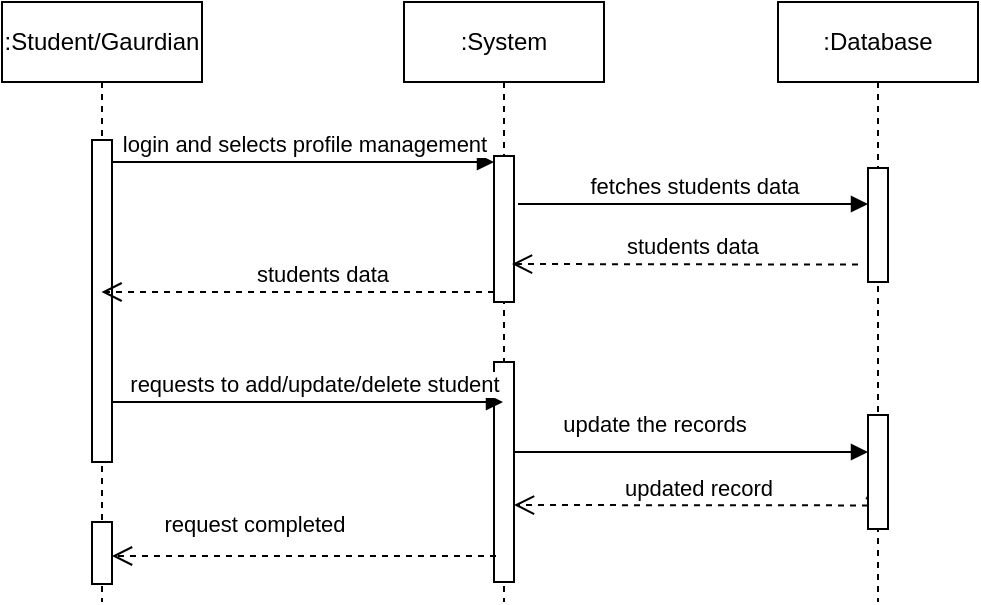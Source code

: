 <mxfile version="22.0.2" type="device">
  <diagram name="Page-1" id="2YBvvXClWsGukQMizWep">
    <mxGraphModel dx="767" dy="449" grid="1" gridSize="10" guides="1" tooltips="1" connect="1" arrows="1" fold="1" page="1" pageScale="1" pageWidth="850" pageHeight="1100" math="0" shadow="0">
      <root>
        <mxCell id="0" />
        <mxCell id="1" parent="0" />
        <mxCell id="aM9ryv3xv72pqoxQDRHE-5" value=":System" style="shape=umlLifeline;perimeter=lifelinePerimeter;whiteSpace=wrap;html=1;container=0;dropTarget=0;collapsible=0;recursiveResize=0;outlineConnect=0;portConstraint=eastwest;newEdgeStyle={&quot;edgeStyle&quot;:&quot;elbowEdgeStyle&quot;,&quot;elbow&quot;:&quot;vertical&quot;,&quot;curved&quot;:0,&quot;rounded&quot;:0};" parent="1" vertex="1">
          <mxGeometry x="235" y="40" width="100" height="300" as="geometry" />
        </mxCell>
        <mxCell id="aM9ryv3xv72pqoxQDRHE-6" value="" style="html=1;points=[];perimeter=orthogonalPerimeter;outlineConnect=0;targetShapes=umlLifeline;portConstraint=eastwest;newEdgeStyle={&quot;edgeStyle&quot;:&quot;elbowEdgeStyle&quot;,&quot;elbow&quot;:&quot;vertical&quot;,&quot;curved&quot;:0,&quot;rounded&quot;:0};" parent="aM9ryv3xv72pqoxQDRHE-5" vertex="1">
          <mxGeometry x="45" y="77" width="10" height="73" as="geometry" />
        </mxCell>
        <mxCell id="m06igTMnx7oIf_TWPxWL-19" value="" style="html=1;points=[];perimeter=orthogonalPerimeter;outlineConnect=0;targetShapes=umlLifeline;portConstraint=eastwest;newEdgeStyle={&quot;edgeStyle&quot;:&quot;elbowEdgeStyle&quot;,&quot;elbow&quot;:&quot;vertical&quot;,&quot;curved&quot;:0,&quot;rounded&quot;:0};" vertex="1" parent="aM9ryv3xv72pqoxQDRHE-5">
          <mxGeometry x="45" y="180" width="10" height="110" as="geometry" />
        </mxCell>
        <mxCell id="aM9ryv3xv72pqoxQDRHE-7" value="login and selects profile management" style="html=1;verticalAlign=bottom;endArrow=block;edgeStyle=elbowEdgeStyle;elbow=vertical;curved=0;rounded=0;" parent="1" source="m06igTMnx7oIf_TWPxWL-4" target="aM9ryv3xv72pqoxQDRHE-6" edge="1">
          <mxGeometry x="0.004" relative="1" as="geometry">
            <mxPoint x="110.0" y="120.0" as="sourcePoint" />
            <Array as="points">
              <mxPoint x="195" y="120" />
            </Array>
            <mxPoint as="offset" />
          </mxGeometry>
        </mxCell>
        <mxCell id="m06igTMnx7oIf_TWPxWL-1" value=":Database" style="shape=umlLifeline;perimeter=lifelinePerimeter;whiteSpace=wrap;html=1;container=0;dropTarget=0;collapsible=0;recursiveResize=0;outlineConnect=0;portConstraint=eastwest;newEdgeStyle={&quot;edgeStyle&quot;:&quot;elbowEdgeStyle&quot;,&quot;elbow&quot;:&quot;vertical&quot;,&quot;curved&quot;:0,&quot;rounded&quot;:0};" vertex="1" parent="1">
          <mxGeometry x="422" y="40" width="100" height="300" as="geometry" />
        </mxCell>
        <mxCell id="m06igTMnx7oIf_TWPxWL-2" value="" style="html=1;points=[];perimeter=orthogonalPerimeter;outlineConnect=0;targetShapes=umlLifeline;portConstraint=eastwest;newEdgeStyle={&quot;edgeStyle&quot;:&quot;elbowEdgeStyle&quot;,&quot;elbow&quot;:&quot;vertical&quot;,&quot;curved&quot;:0,&quot;rounded&quot;:0};" vertex="1" parent="m06igTMnx7oIf_TWPxWL-1">
          <mxGeometry x="45" y="83" width="10" height="57" as="geometry" />
        </mxCell>
        <mxCell id="m06igTMnx7oIf_TWPxWL-3" value=":Student/Gaurdian" style="shape=umlLifeline;perimeter=lifelinePerimeter;whiteSpace=wrap;html=1;container=0;dropTarget=0;collapsible=0;recursiveResize=0;outlineConnect=0;portConstraint=eastwest;newEdgeStyle={&quot;edgeStyle&quot;:&quot;elbowEdgeStyle&quot;,&quot;elbow&quot;:&quot;vertical&quot;,&quot;curved&quot;:0,&quot;rounded&quot;:0};" vertex="1" parent="1">
          <mxGeometry x="34" y="40" width="100" height="300" as="geometry" />
        </mxCell>
        <mxCell id="m06igTMnx7oIf_TWPxWL-4" value="" style="html=1;points=[];perimeter=orthogonalPerimeter;outlineConnect=0;targetShapes=umlLifeline;portConstraint=eastwest;newEdgeStyle={&quot;edgeStyle&quot;:&quot;elbowEdgeStyle&quot;,&quot;elbow&quot;:&quot;vertical&quot;,&quot;curved&quot;:0,&quot;rounded&quot;:0};" vertex="1" parent="m06igTMnx7oIf_TWPxWL-3">
          <mxGeometry x="45" y="69" width="10" height="161" as="geometry" />
        </mxCell>
        <mxCell id="m06igTMnx7oIf_TWPxWL-8" value="" style="html=1;points=[];perimeter=orthogonalPerimeter;outlineConnect=0;targetShapes=umlLifeline;portConstraint=eastwest;newEdgeStyle={&quot;edgeStyle&quot;:&quot;elbowEdgeStyle&quot;,&quot;elbow&quot;:&quot;vertical&quot;,&quot;curved&quot;:0,&quot;rounded&quot;:0};" vertex="1" parent="m06igTMnx7oIf_TWPxWL-3">
          <mxGeometry x="45" y="260" width="10" height="31" as="geometry" />
        </mxCell>
        <mxCell id="m06igTMnx7oIf_TWPxWL-7" value="request completed" style="html=1;verticalAlign=bottom;endArrow=open;dashed=1;endSize=8;edgeStyle=elbowEdgeStyle;elbow=vertical;curved=0;rounded=0;" edge="1" parent="1" target="m06igTMnx7oIf_TWPxWL-8">
          <mxGeometry x="0.26" y="-7" relative="1" as="geometry">
            <mxPoint x="101" y="317" as="targetPoint" />
            <Array as="points">
              <mxPoint x="206" y="317" />
            </Array>
            <mxPoint x="281" y="317" as="sourcePoint" />
            <mxPoint as="offset" />
          </mxGeometry>
        </mxCell>
        <mxCell id="m06igTMnx7oIf_TWPxWL-17" value="students data" style="html=1;verticalAlign=bottom;endArrow=open;dashed=1;endSize=8;edgeStyle=elbowEdgeStyle;elbow=vertical;curved=0;rounded=0;" edge="1" parent="1">
          <mxGeometry x="-0.042" relative="1" as="geometry">
            <mxPoint x="289" y="171" as="targetPoint" />
            <Array as="points" />
            <mxPoint x="462.0" y="171.3" as="sourcePoint" />
            <mxPoint as="offset" />
          </mxGeometry>
        </mxCell>
        <mxCell id="m06igTMnx7oIf_TWPxWL-20" value="requests to add/update/delete student" style="html=1;verticalAlign=bottom;endArrow=block;edgeStyle=elbowEdgeStyle;elbow=vertical;curved=0;rounded=0;" edge="1" parent="1" source="m06igTMnx7oIf_TWPxWL-4" target="aM9ryv3xv72pqoxQDRHE-5">
          <mxGeometry x="0.033" relative="1" as="geometry">
            <mxPoint x="100" y="240" as="sourcePoint" />
            <Array as="points">
              <mxPoint x="195" y="240" />
            </Array>
            <mxPoint x="450.13" y="193.69" as="targetPoint" />
            <mxPoint as="offset" />
          </mxGeometry>
        </mxCell>
        <mxCell id="m06igTMnx7oIf_TWPxWL-23" value="fetches students data" style="html=1;verticalAlign=bottom;endArrow=block;edgeStyle=elbowEdgeStyle;elbow=vertical;curved=0;rounded=0;" edge="1" parent="1" target="m06igTMnx7oIf_TWPxWL-2">
          <mxGeometry x="0.008" relative="1" as="geometry">
            <mxPoint x="292" y="141" as="sourcePoint" />
            <Array as="points" />
            <mxPoint x="441.5" y="141" as="targetPoint" />
            <mxPoint as="offset" />
          </mxGeometry>
        </mxCell>
        <mxCell id="m06igTMnx7oIf_TWPxWL-26" value="students data" style="html=1;verticalAlign=bottom;endArrow=open;dashed=1;endSize=8;edgeStyle=elbowEdgeStyle;elbow=vertical;curved=0;rounded=0;" edge="1" parent="1">
          <mxGeometry x="-0.118" relative="1" as="geometry">
            <mxPoint x="83.759" y="185" as="targetPoint" />
            <Array as="points">
              <mxPoint x="190" y="185" />
            </Array>
            <mxPoint x="280" y="185" as="sourcePoint" />
            <mxPoint as="offset" />
          </mxGeometry>
        </mxCell>
        <mxCell id="m06igTMnx7oIf_TWPxWL-27" value="update the records" style="html=1;verticalAlign=bottom;endArrow=block;edgeStyle=elbowEdgeStyle;elbow=vertical;curved=0;rounded=0;" edge="1" parent="1" source="m06igTMnx7oIf_TWPxWL-28">
          <mxGeometry x="1" y="112" relative="1" as="geometry">
            <mxPoint x="290" y="280" as="sourcePoint" />
            <Array as="points">
              <mxPoint x="470" y="280" />
            </Array>
            <mxPoint x="470" y="280" as="targetPoint" />
            <mxPoint x="2" y="-20" as="offset" />
          </mxGeometry>
        </mxCell>
        <mxCell id="m06igTMnx7oIf_TWPxWL-29" value="" style="html=1;verticalAlign=bottom;endArrow=block;edgeStyle=elbowEdgeStyle;elbow=vertical;curved=0;rounded=0;" edge="1" parent="1">
          <mxGeometry x="0.033" relative="1" as="geometry">
            <mxPoint x="290" y="265" as="sourcePoint" />
            <Array as="points" />
            <mxPoint x="467" y="264.889" as="targetPoint" />
            <mxPoint as="offset" />
          </mxGeometry>
        </mxCell>
        <mxCell id="m06igTMnx7oIf_TWPxWL-28" value="" style="html=1;points=[];perimeter=orthogonalPerimeter;outlineConnect=0;targetShapes=umlLifeline;portConstraint=eastwest;newEdgeStyle={&quot;edgeStyle&quot;:&quot;elbowEdgeStyle&quot;,&quot;elbow&quot;:&quot;vertical&quot;,&quot;curved&quot;:0,&quot;rounded&quot;:0};" vertex="1" parent="1">
          <mxGeometry x="467" y="246.5" width="10" height="57" as="geometry" />
        </mxCell>
        <mxCell id="m06igTMnx7oIf_TWPxWL-31" value="updated record" style="html=1;verticalAlign=bottom;endArrow=open;dashed=1;endSize=8;edgeStyle=elbowEdgeStyle;elbow=vertical;curved=0;rounded=0;" edge="1" parent="1">
          <mxGeometry x="-0.042" relative="1" as="geometry">
            <mxPoint x="290" y="291.704" as="targetPoint" />
            <Array as="points" />
            <mxPoint x="467" y="291.704" as="sourcePoint" />
            <mxPoint as="offset" />
          </mxGeometry>
        </mxCell>
      </root>
    </mxGraphModel>
  </diagram>
</mxfile>
